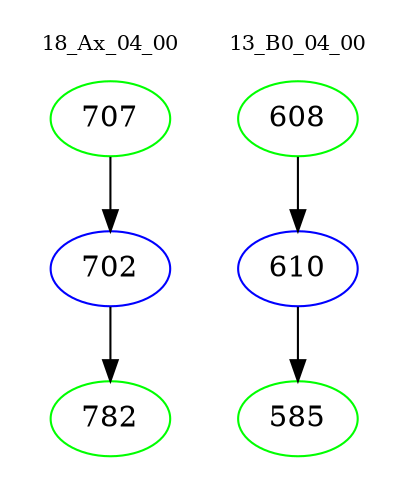 digraph{
subgraph cluster_0 {
color = white
label = "18_Ax_04_00";
fontsize=10;
T0_707 [label="707", color="green"]
T0_707 -> T0_702 [color="black"]
T0_702 [label="702", color="blue"]
T0_702 -> T0_782 [color="black"]
T0_782 [label="782", color="green"]
}
subgraph cluster_1 {
color = white
label = "13_B0_04_00";
fontsize=10;
T1_608 [label="608", color="green"]
T1_608 -> T1_610 [color="black"]
T1_610 [label="610", color="blue"]
T1_610 -> T1_585 [color="black"]
T1_585 [label="585", color="green"]
}
}
